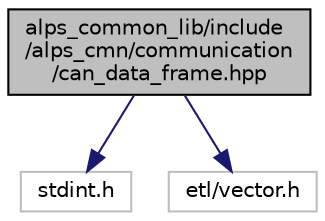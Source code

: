 digraph "alps_common_lib/include/alps_cmn/communication/can_data_frame.hpp"
{
 // LATEX_PDF_SIZE
  edge [fontname="Helvetica",fontsize="10",labelfontname="Helvetica",labelfontsize="10"];
  node [fontname="Helvetica",fontsize="10",shape=record];
  Node1 [label="alps_common_lib/include\l/alps_cmn/communication\l/can_data_frame.hpp",height=0.2,width=0.4,color="black", fillcolor="grey75", style="filled", fontcolor="black",tooltip="CANフレームを表す構造体"];
  Node1 -> Node2 [color="midnightblue",fontsize="10",style="solid",fontname="Helvetica"];
  Node2 [label="stdint.h",height=0.2,width=0.4,color="grey75", fillcolor="white", style="filled",tooltip=" "];
  Node1 -> Node3 [color="midnightblue",fontsize="10",style="solid",fontname="Helvetica"];
  Node3 [label="etl/vector.h",height=0.2,width=0.4,color="grey75", fillcolor="white", style="filled",tooltip=" "];
}
